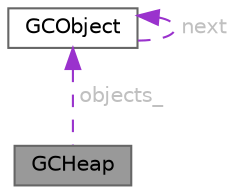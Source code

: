 digraph "GCHeap"
{
 // LATEX_PDF_SIZE
  bgcolor="transparent";
  edge [fontname=Helvetica,fontsize=10,labelfontname=Helvetica,labelfontsize=10];
  node [fontname=Helvetica,fontsize=10,shape=box,height=0.2,width=0.4];
  Node1 [id="Node000001",label="GCHeap",height=0.2,width=0.4,color="gray40", fillcolor="grey60", style="filled", fontcolor="black",tooltip="Garbage collection heap manager."];
  Node2 -> Node1 [id="edge1_Node000001_Node000002",dir="back",color="darkorchid3",style="dashed",tooltip=" ",label=" objects_",fontcolor="grey" ];
  Node2 [id="Node000002",label="GCObject",height=0.2,width=0.4,color="gray40", fillcolor="white", style="filled",URL="$structGCObject.html",tooltip="Base class for all garbage-collected objects."];
  Node2 -> Node2 [id="edge2_Node000002_Node000002",dir="back",color="darkorchid3",style="dashed",tooltip=" ",label=" next",fontcolor="grey" ];
}
